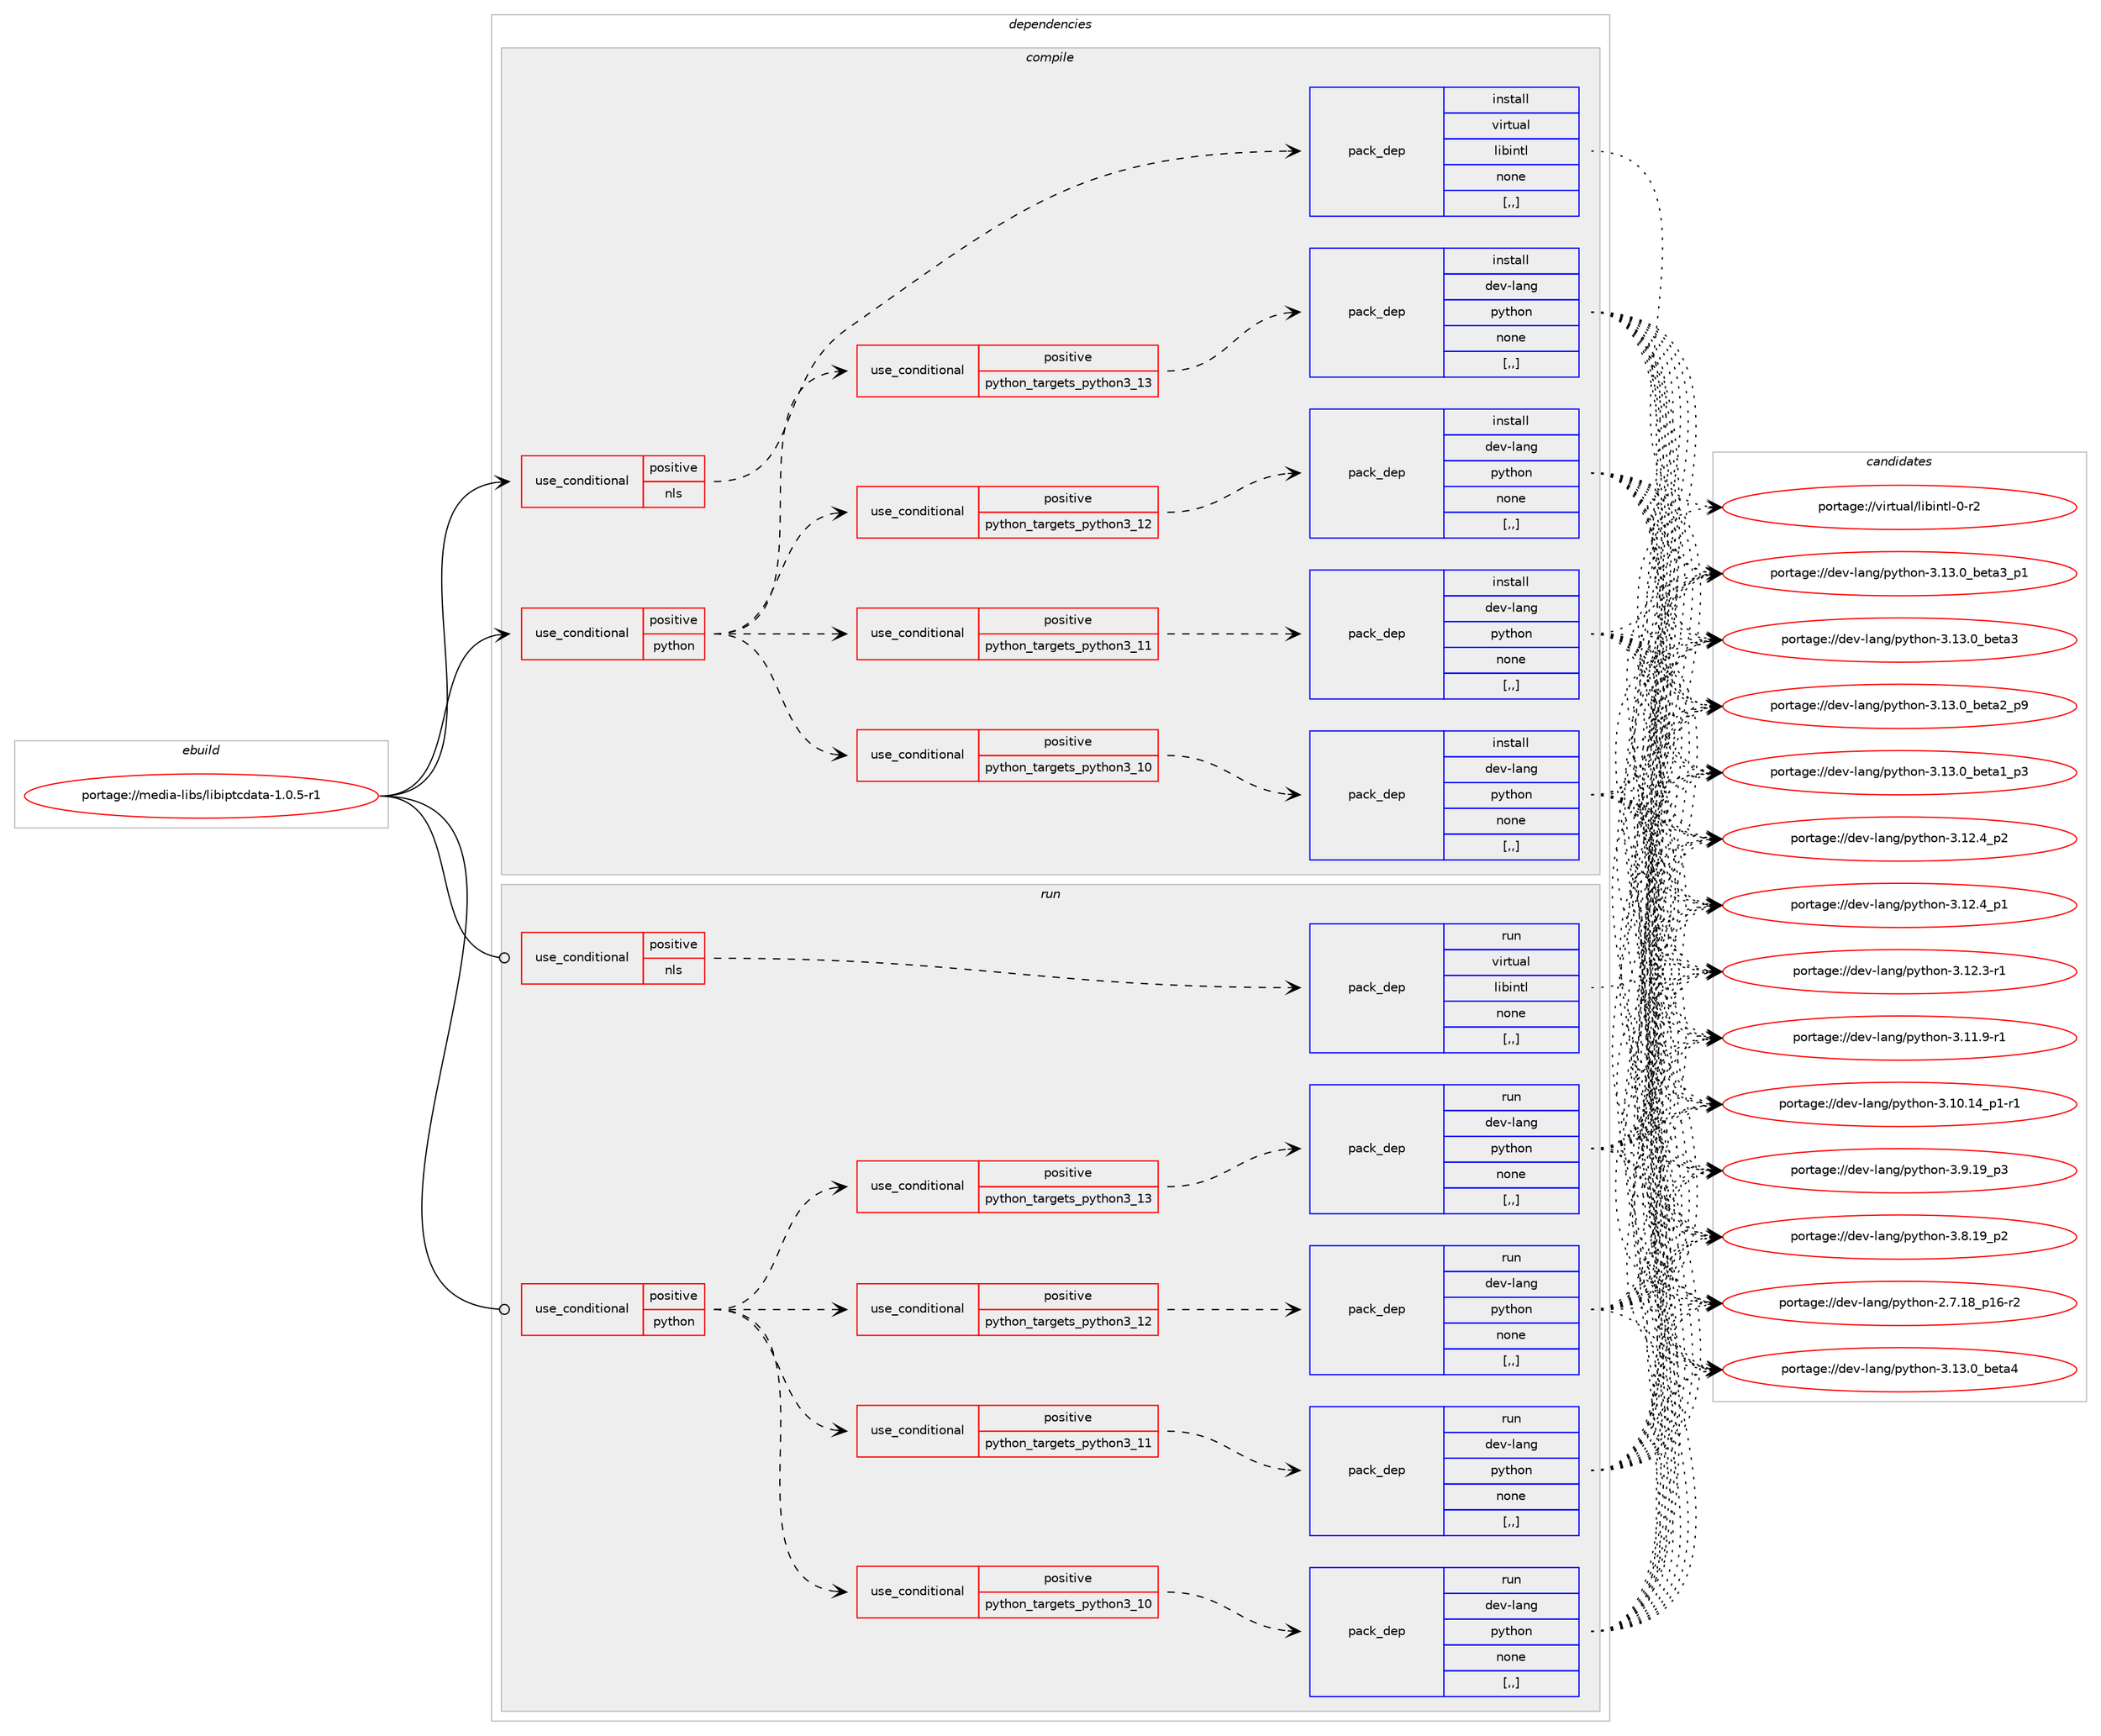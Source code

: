 digraph prolog {

# *************
# Graph options
# *************

newrank=true;
concentrate=true;
compound=true;
graph [rankdir=LR,fontname=Helvetica,fontsize=10,ranksep=1.5];#, ranksep=2.5, nodesep=0.2];
edge  [arrowhead=vee];
node  [fontname=Helvetica,fontsize=10];

# **********
# The ebuild
# **********

subgraph cluster_leftcol {
color=gray;
label=<<i>ebuild</i>>;
id [label="portage://media-libs/libiptcdata-1.0.5-r1", color=red, width=4, href="../media-libs/libiptcdata-1.0.5-r1.svg"];
}

# ****************
# The dependencies
# ****************

subgraph cluster_midcol {
color=gray;
label=<<i>dependencies</i>>;
subgraph cluster_compile {
fillcolor="#eeeeee";
style=filled;
label=<<i>compile</i>>;
subgraph cond75575 {
dependency299377 [label=<<TABLE BORDER="0" CELLBORDER="1" CELLSPACING="0" CELLPADDING="4"><TR><TD ROWSPAN="3" CELLPADDING="10">use_conditional</TD></TR><TR><TD>positive</TD></TR><TR><TD>nls</TD></TR></TABLE>>, shape=none, color=red];
subgraph pack221440 {
dependency299378 [label=<<TABLE BORDER="0" CELLBORDER="1" CELLSPACING="0" CELLPADDING="4" WIDTH="220"><TR><TD ROWSPAN="6" CELLPADDING="30">pack_dep</TD></TR><TR><TD WIDTH="110">install</TD></TR><TR><TD>virtual</TD></TR><TR><TD>libintl</TD></TR><TR><TD>none</TD></TR><TR><TD>[,,]</TD></TR></TABLE>>, shape=none, color=blue];
}
dependency299377:e -> dependency299378:w [weight=20,style="dashed",arrowhead="vee"];
}
id:e -> dependency299377:w [weight=20,style="solid",arrowhead="vee"];
subgraph cond75576 {
dependency299379 [label=<<TABLE BORDER="0" CELLBORDER="1" CELLSPACING="0" CELLPADDING="4"><TR><TD ROWSPAN="3" CELLPADDING="10">use_conditional</TD></TR><TR><TD>positive</TD></TR><TR><TD>python</TD></TR></TABLE>>, shape=none, color=red];
subgraph cond75577 {
dependency299380 [label=<<TABLE BORDER="0" CELLBORDER="1" CELLSPACING="0" CELLPADDING="4"><TR><TD ROWSPAN="3" CELLPADDING="10">use_conditional</TD></TR><TR><TD>positive</TD></TR><TR><TD>python_targets_python3_10</TD></TR></TABLE>>, shape=none, color=red];
subgraph pack221441 {
dependency299381 [label=<<TABLE BORDER="0" CELLBORDER="1" CELLSPACING="0" CELLPADDING="4" WIDTH="220"><TR><TD ROWSPAN="6" CELLPADDING="30">pack_dep</TD></TR><TR><TD WIDTH="110">install</TD></TR><TR><TD>dev-lang</TD></TR><TR><TD>python</TD></TR><TR><TD>none</TD></TR><TR><TD>[,,]</TD></TR></TABLE>>, shape=none, color=blue];
}
dependency299380:e -> dependency299381:w [weight=20,style="dashed",arrowhead="vee"];
}
dependency299379:e -> dependency299380:w [weight=20,style="dashed",arrowhead="vee"];
subgraph cond75578 {
dependency299382 [label=<<TABLE BORDER="0" CELLBORDER="1" CELLSPACING="0" CELLPADDING="4"><TR><TD ROWSPAN="3" CELLPADDING="10">use_conditional</TD></TR><TR><TD>positive</TD></TR><TR><TD>python_targets_python3_11</TD></TR></TABLE>>, shape=none, color=red];
subgraph pack221442 {
dependency299383 [label=<<TABLE BORDER="0" CELLBORDER="1" CELLSPACING="0" CELLPADDING="4" WIDTH="220"><TR><TD ROWSPAN="6" CELLPADDING="30">pack_dep</TD></TR><TR><TD WIDTH="110">install</TD></TR><TR><TD>dev-lang</TD></TR><TR><TD>python</TD></TR><TR><TD>none</TD></TR><TR><TD>[,,]</TD></TR></TABLE>>, shape=none, color=blue];
}
dependency299382:e -> dependency299383:w [weight=20,style="dashed",arrowhead="vee"];
}
dependency299379:e -> dependency299382:w [weight=20,style="dashed",arrowhead="vee"];
subgraph cond75579 {
dependency299384 [label=<<TABLE BORDER="0" CELLBORDER="1" CELLSPACING="0" CELLPADDING="4"><TR><TD ROWSPAN="3" CELLPADDING="10">use_conditional</TD></TR><TR><TD>positive</TD></TR><TR><TD>python_targets_python3_12</TD></TR></TABLE>>, shape=none, color=red];
subgraph pack221443 {
dependency299385 [label=<<TABLE BORDER="0" CELLBORDER="1" CELLSPACING="0" CELLPADDING="4" WIDTH="220"><TR><TD ROWSPAN="6" CELLPADDING="30">pack_dep</TD></TR><TR><TD WIDTH="110">install</TD></TR><TR><TD>dev-lang</TD></TR><TR><TD>python</TD></TR><TR><TD>none</TD></TR><TR><TD>[,,]</TD></TR></TABLE>>, shape=none, color=blue];
}
dependency299384:e -> dependency299385:w [weight=20,style="dashed",arrowhead="vee"];
}
dependency299379:e -> dependency299384:w [weight=20,style="dashed",arrowhead="vee"];
subgraph cond75580 {
dependency299386 [label=<<TABLE BORDER="0" CELLBORDER="1" CELLSPACING="0" CELLPADDING="4"><TR><TD ROWSPAN="3" CELLPADDING="10">use_conditional</TD></TR><TR><TD>positive</TD></TR><TR><TD>python_targets_python3_13</TD></TR></TABLE>>, shape=none, color=red];
subgraph pack221444 {
dependency299387 [label=<<TABLE BORDER="0" CELLBORDER="1" CELLSPACING="0" CELLPADDING="4" WIDTH="220"><TR><TD ROWSPAN="6" CELLPADDING="30">pack_dep</TD></TR><TR><TD WIDTH="110">install</TD></TR><TR><TD>dev-lang</TD></TR><TR><TD>python</TD></TR><TR><TD>none</TD></TR><TR><TD>[,,]</TD></TR></TABLE>>, shape=none, color=blue];
}
dependency299386:e -> dependency299387:w [weight=20,style="dashed",arrowhead="vee"];
}
dependency299379:e -> dependency299386:w [weight=20,style="dashed",arrowhead="vee"];
}
id:e -> dependency299379:w [weight=20,style="solid",arrowhead="vee"];
}
subgraph cluster_compileandrun {
fillcolor="#eeeeee";
style=filled;
label=<<i>compile and run</i>>;
}
subgraph cluster_run {
fillcolor="#eeeeee";
style=filled;
label=<<i>run</i>>;
subgraph cond75581 {
dependency299388 [label=<<TABLE BORDER="0" CELLBORDER="1" CELLSPACING="0" CELLPADDING="4"><TR><TD ROWSPAN="3" CELLPADDING="10">use_conditional</TD></TR><TR><TD>positive</TD></TR><TR><TD>nls</TD></TR></TABLE>>, shape=none, color=red];
subgraph pack221445 {
dependency299389 [label=<<TABLE BORDER="0" CELLBORDER="1" CELLSPACING="0" CELLPADDING="4" WIDTH="220"><TR><TD ROWSPAN="6" CELLPADDING="30">pack_dep</TD></TR><TR><TD WIDTH="110">run</TD></TR><TR><TD>virtual</TD></TR><TR><TD>libintl</TD></TR><TR><TD>none</TD></TR><TR><TD>[,,]</TD></TR></TABLE>>, shape=none, color=blue];
}
dependency299388:e -> dependency299389:w [weight=20,style="dashed",arrowhead="vee"];
}
id:e -> dependency299388:w [weight=20,style="solid",arrowhead="odot"];
subgraph cond75582 {
dependency299390 [label=<<TABLE BORDER="0" CELLBORDER="1" CELLSPACING="0" CELLPADDING="4"><TR><TD ROWSPAN="3" CELLPADDING="10">use_conditional</TD></TR><TR><TD>positive</TD></TR><TR><TD>python</TD></TR></TABLE>>, shape=none, color=red];
subgraph cond75583 {
dependency299391 [label=<<TABLE BORDER="0" CELLBORDER="1" CELLSPACING="0" CELLPADDING="4"><TR><TD ROWSPAN="3" CELLPADDING="10">use_conditional</TD></TR><TR><TD>positive</TD></TR><TR><TD>python_targets_python3_10</TD></TR></TABLE>>, shape=none, color=red];
subgraph pack221446 {
dependency299392 [label=<<TABLE BORDER="0" CELLBORDER="1" CELLSPACING="0" CELLPADDING="4" WIDTH="220"><TR><TD ROWSPAN="6" CELLPADDING="30">pack_dep</TD></TR><TR><TD WIDTH="110">run</TD></TR><TR><TD>dev-lang</TD></TR><TR><TD>python</TD></TR><TR><TD>none</TD></TR><TR><TD>[,,]</TD></TR></TABLE>>, shape=none, color=blue];
}
dependency299391:e -> dependency299392:w [weight=20,style="dashed",arrowhead="vee"];
}
dependency299390:e -> dependency299391:w [weight=20,style="dashed",arrowhead="vee"];
subgraph cond75584 {
dependency299393 [label=<<TABLE BORDER="0" CELLBORDER="1" CELLSPACING="0" CELLPADDING="4"><TR><TD ROWSPAN="3" CELLPADDING="10">use_conditional</TD></TR><TR><TD>positive</TD></TR><TR><TD>python_targets_python3_11</TD></TR></TABLE>>, shape=none, color=red];
subgraph pack221447 {
dependency299394 [label=<<TABLE BORDER="0" CELLBORDER="1" CELLSPACING="0" CELLPADDING="4" WIDTH="220"><TR><TD ROWSPAN="6" CELLPADDING="30">pack_dep</TD></TR><TR><TD WIDTH="110">run</TD></TR><TR><TD>dev-lang</TD></TR><TR><TD>python</TD></TR><TR><TD>none</TD></TR><TR><TD>[,,]</TD></TR></TABLE>>, shape=none, color=blue];
}
dependency299393:e -> dependency299394:w [weight=20,style="dashed",arrowhead="vee"];
}
dependency299390:e -> dependency299393:w [weight=20,style="dashed",arrowhead="vee"];
subgraph cond75585 {
dependency299395 [label=<<TABLE BORDER="0" CELLBORDER="1" CELLSPACING="0" CELLPADDING="4"><TR><TD ROWSPAN="3" CELLPADDING="10">use_conditional</TD></TR><TR><TD>positive</TD></TR><TR><TD>python_targets_python3_12</TD></TR></TABLE>>, shape=none, color=red];
subgraph pack221448 {
dependency299396 [label=<<TABLE BORDER="0" CELLBORDER="1" CELLSPACING="0" CELLPADDING="4" WIDTH="220"><TR><TD ROWSPAN="6" CELLPADDING="30">pack_dep</TD></TR><TR><TD WIDTH="110">run</TD></TR><TR><TD>dev-lang</TD></TR><TR><TD>python</TD></TR><TR><TD>none</TD></TR><TR><TD>[,,]</TD></TR></TABLE>>, shape=none, color=blue];
}
dependency299395:e -> dependency299396:w [weight=20,style="dashed",arrowhead="vee"];
}
dependency299390:e -> dependency299395:w [weight=20,style="dashed",arrowhead="vee"];
subgraph cond75586 {
dependency299397 [label=<<TABLE BORDER="0" CELLBORDER="1" CELLSPACING="0" CELLPADDING="4"><TR><TD ROWSPAN="3" CELLPADDING="10">use_conditional</TD></TR><TR><TD>positive</TD></TR><TR><TD>python_targets_python3_13</TD></TR></TABLE>>, shape=none, color=red];
subgraph pack221449 {
dependency299398 [label=<<TABLE BORDER="0" CELLBORDER="1" CELLSPACING="0" CELLPADDING="4" WIDTH="220"><TR><TD ROWSPAN="6" CELLPADDING="30">pack_dep</TD></TR><TR><TD WIDTH="110">run</TD></TR><TR><TD>dev-lang</TD></TR><TR><TD>python</TD></TR><TR><TD>none</TD></TR><TR><TD>[,,]</TD></TR></TABLE>>, shape=none, color=blue];
}
dependency299397:e -> dependency299398:w [weight=20,style="dashed",arrowhead="vee"];
}
dependency299390:e -> dependency299397:w [weight=20,style="dashed",arrowhead="vee"];
}
id:e -> dependency299390:w [weight=20,style="solid",arrowhead="odot"];
}
}

# **************
# The candidates
# **************

subgraph cluster_choices {
rank=same;
color=gray;
label=<<i>candidates</i>>;

subgraph choice221440 {
color=black;
nodesep=1;
choice11810511411611797108471081059810511011610845484511450 [label="portage://virtual/libintl-0-r2", color=red, width=4,href="../virtual/libintl-0-r2.svg"];
dependency299378:e -> choice11810511411611797108471081059810511011610845484511450:w [style=dotted,weight="100"];
}
subgraph choice221441 {
color=black;
nodesep=1;
choice1001011184510897110103471121211161041111104551464951464895981011169752 [label="portage://dev-lang/python-3.13.0_beta4", color=red, width=4,href="../dev-lang/python-3.13.0_beta4.svg"];
choice10010111845108971101034711212111610411111045514649514648959810111697519511249 [label="portage://dev-lang/python-3.13.0_beta3_p1", color=red, width=4,href="../dev-lang/python-3.13.0_beta3_p1.svg"];
choice1001011184510897110103471121211161041111104551464951464895981011169751 [label="portage://dev-lang/python-3.13.0_beta3", color=red, width=4,href="../dev-lang/python-3.13.0_beta3.svg"];
choice10010111845108971101034711212111610411111045514649514648959810111697509511257 [label="portage://dev-lang/python-3.13.0_beta2_p9", color=red, width=4,href="../dev-lang/python-3.13.0_beta2_p9.svg"];
choice10010111845108971101034711212111610411111045514649514648959810111697499511251 [label="portage://dev-lang/python-3.13.0_beta1_p3", color=red, width=4,href="../dev-lang/python-3.13.0_beta1_p3.svg"];
choice100101118451089711010347112121116104111110455146495046529511250 [label="portage://dev-lang/python-3.12.4_p2", color=red, width=4,href="../dev-lang/python-3.12.4_p2.svg"];
choice100101118451089711010347112121116104111110455146495046529511249 [label="portage://dev-lang/python-3.12.4_p1", color=red, width=4,href="../dev-lang/python-3.12.4_p1.svg"];
choice100101118451089711010347112121116104111110455146495046514511449 [label="portage://dev-lang/python-3.12.3-r1", color=red, width=4,href="../dev-lang/python-3.12.3-r1.svg"];
choice100101118451089711010347112121116104111110455146494946574511449 [label="portage://dev-lang/python-3.11.9-r1", color=red, width=4,href="../dev-lang/python-3.11.9-r1.svg"];
choice100101118451089711010347112121116104111110455146494846495295112494511449 [label="portage://dev-lang/python-3.10.14_p1-r1", color=red, width=4,href="../dev-lang/python-3.10.14_p1-r1.svg"];
choice100101118451089711010347112121116104111110455146574649579511251 [label="portage://dev-lang/python-3.9.19_p3", color=red, width=4,href="../dev-lang/python-3.9.19_p3.svg"];
choice100101118451089711010347112121116104111110455146564649579511250 [label="portage://dev-lang/python-3.8.19_p2", color=red, width=4,href="../dev-lang/python-3.8.19_p2.svg"];
choice100101118451089711010347112121116104111110455046554649569511249544511450 [label="portage://dev-lang/python-2.7.18_p16-r2", color=red, width=4,href="../dev-lang/python-2.7.18_p16-r2.svg"];
dependency299381:e -> choice1001011184510897110103471121211161041111104551464951464895981011169752:w [style=dotted,weight="100"];
dependency299381:e -> choice10010111845108971101034711212111610411111045514649514648959810111697519511249:w [style=dotted,weight="100"];
dependency299381:e -> choice1001011184510897110103471121211161041111104551464951464895981011169751:w [style=dotted,weight="100"];
dependency299381:e -> choice10010111845108971101034711212111610411111045514649514648959810111697509511257:w [style=dotted,weight="100"];
dependency299381:e -> choice10010111845108971101034711212111610411111045514649514648959810111697499511251:w [style=dotted,weight="100"];
dependency299381:e -> choice100101118451089711010347112121116104111110455146495046529511250:w [style=dotted,weight="100"];
dependency299381:e -> choice100101118451089711010347112121116104111110455146495046529511249:w [style=dotted,weight="100"];
dependency299381:e -> choice100101118451089711010347112121116104111110455146495046514511449:w [style=dotted,weight="100"];
dependency299381:e -> choice100101118451089711010347112121116104111110455146494946574511449:w [style=dotted,weight="100"];
dependency299381:e -> choice100101118451089711010347112121116104111110455146494846495295112494511449:w [style=dotted,weight="100"];
dependency299381:e -> choice100101118451089711010347112121116104111110455146574649579511251:w [style=dotted,weight="100"];
dependency299381:e -> choice100101118451089711010347112121116104111110455146564649579511250:w [style=dotted,weight="100"];
dependency299381:e -> choice100101118451089711010347112121116104111110455046554649569511249544511450:w [style=dotted,weight="100"];
}
subgraph choice221442 {
color=black;
nodesep=1;
choice1001011184510897110103471121211161041111104551464951464895981011169752 [label="portage://dev-lang/python-3.13.0_beta4", color=red, width=4,href="../dev-lang/python-3.13.0_beta4.svg"];
choice10010111845108971101034711212111610411111045514649514648959810111697519511249 [label="portage://dev-lang/python-3.13.0_beta3_p1", color=red, width=4,href="../dev-lang/python-3.13.0_beta3_p1.svg"];
choice1001011184510897110103471121211161041111104551464951464895981011169751 [label="portage://dev-lang/python-3.13.0_beta3", color=red, width=4,href="../dev-lang/python-3.13.0_beta3.svg"];
choice10010111845108971101034711212111610411111045514649514648959810111697509511257 [label="portage://dev-lang/python-3.13.0_beta2_p9", color=red, width=4,href="../dev-lang/python-3.13.0_beta2_p9.svg"];
choice10010111845108971101034711212111610411111045514649514648959810111697499511251 [label="portage://dev-lang/python-3.13.0_beta1_p3", color=red, width=4,href="../dev-lang/python-3.13.0_beta1_p3.svg"];
choice100101118451089711010347112121116104111110455146495046529511250 [label="portage://dev-lang/python-3.12.4_p2", color=red, width=4,href="../dev-lang/python-3.12.4_p2.svg"];
choice100101118451089711010347112121116104111110455146495046529511249 [label="portage://dev-lang/python-3.12.4_p1", color=red, width=4,href="../dev-lang/python-3.12.4_p1.svg"];
choice100101118451089711010347112121116104111110455146495046514511449 [label="portage://dev-lang/python-3.12.3-r1", color=red, width=4,href="../dev-lang/python-3.12.3-r1.svg"];
choice100101118451089711010347112121116104111110455146494946574511449 [label="portage://dev-lang/python-3.11.9-r1", color=red, width=4,href="../dev-lang/python-3.11.9-r1.svg"];
choice100101118451089711010347112121116104111110455146494846495295112494511449 [label="portage://dev-lang/python-3.10.14_p1-r1", color=red, width=4,href="../dev-lang/python-3.10.14_p1-r1.svg"];
choice100101118451089711010347112121116104111110455146574649579511251 [label="portage://dev-lang/python-3.9.19_p3", color=red, width=4,href="../dev-lang/python-3.9.19_p3.svg"];
choice100101118451089711010347112121116104111110455146564649579511250 [label="portage://dev-lang/python-3.8.19_p2", color=red, width=4,href="../dev-lang/python-3.8.19_p2.svg"];
choice100101118451089711010347112121116104111110455046554649569511249544511450 [label="portage://dev-lang/python-2.7.18_p16-r2", color=red, width=4,href="../dev-lang/python-2.7.18_p16-r2.svg"];
dependency299383:e -> choice1001011184510897110103471121211161041111104551464951464895981011169752:w [style=dotted,weight="100"];
dependency299383:e -> choice10010111845108971101034711212111610411111045514649514648959810111697519511249:w [style=dotted,weight="100"];
dependency299383:e -> choice1001011184510897110103471121211161041111104551464951464895981011169751:w [style=dotted,weight="100"];
dependency299383:e -> choice10010111845108971101034711212111610411111045514649514648959810111697509511257:w [style=dotted,weight="100"];
dependency299383:e -> choice10010111845108971101034711212111610411111045514649514648959810111697499511251:w [style=dotted,weight="100"];
dependency299383:e -> choice100101118451089711010347112121116104111110455146495046529511250:w [style=dotted,weight="100"];
dependency299383:e -> choice100101118451089711010347112121116104111110455146495046529511249:w [style=dotted,weight="100"];
dependency299383:e -> choice100101118451089711010347112121116104111110455146495046514511449:w [style=dotted,weight="100"];
dependency299383:e -> choice100101118451089711010347112121116104111110455146494946574511449:w [style=dotted,weight="100"];
dependency299383:e -> choice100101118451089711010347112121116104111110455146494846495295112494511449:w [style=dotted,weight="100"];
dependency299383:e -> choice100101118451089711010347112121116104111110455146574649579511251:w [style=dotted,weight="100"];
dependency299383:e -> choice100101118451089711010347112121116104111110455146564649579511250:w [style=dotted,weight="100"];
dependency299383:e -> choice100101118451089711010347112121116104111110455046554649569511249544511450:w [style=dotted,weight="100"];
}
subgraph choice221443 {
color=black;
nodesep=1;
choice1001011184510897110103471121211161041111104551464951464895981011169752 [label="portage://dev-lang/python-3.13.0_beta4", color=red, width=4,href="../dev-lang/python-3.13.0_beta4.svg"];
choice10010111845108971101034711212111610411111045514649514648959810111697519511249 [label="portage://dev-lang/python-3.13.0_beta3_p1", color=red, width=4,href="../dev-lang/python-3.13.0_beta3_p1.svg"];
choice1001011184510897110103471121211161041111104551464951464895981011169751 [label="portage://dev-lang/python-3.13.0_beta3", color=red, width=4,href="../dev-lang/python-3.13.0_beta3.svg"];
choice10010111845108971101034711212111610411111045514649514648959810111697509511257 [label="portage://dev-lang/python-3.13.0_beta2_p9", color=red, width=4,href="../dev-lang/python-3.13.0_beta2_p9.svg"];
choice10010111845108971101034711212111610411111045514649514648959810111697499511251 [label="portage://dev-lang/python-3.13.0_beta1_p3", color=red, width=4,href="../dev-lang/python-3.13.0_beta1_p3.svg"];
choice100101118451089711010347112121116104111110455146495046529511250 [label="portage://dev-lang/python-3.12.4_p2", color=red, width=4,href="../dev-lang/python-3.12.4_p2.svg"];
choice100101118451089711010347112121116104111110455146495046529511249 [label="portage://dev-lang/python-3.12.4_p1", color=red, width=4,href="../dev-lang/python-3.12.4_p1.svg"];
choice100101118451089711010347112121116104111110455146495046514511449 [label="portage://dev-lang/python-3.12.3-r1", color=red, width=4,href="../dev-lang/python-3.12.3-r1.svg"];
choice100101118451089711010347112121116104111110455146494946574511449 [label="portage://dev-lang/python-3.11.9-r1", color=red, width=4,href="../dev-lang/python-3.11.9-r1.svg"];
choice100101118451089711010347112121116104111110455146494846495295112494511449 [label="portage://dev-lang/python-3.10.14_p1-r1", color=red, width=4,href="../dev-lang/python-3.10.14_p1-r1.svg"];
choice100101118451089711010347112121116104111110455146574649579511251 [label="portage://dev-lang/python-3.9.19_p3", color=red, width=4,href="../dev-lang/python-3.9.19_p3.svg"];
choice100101118451089711010347112121116104111110455146564649579511250 [label="portage://dev-lang/python-3.8.19_p2", color=red, width=4,href="../dev-lang/python-3.8.19_p2.svg"];
choice100101118451089711010347112121116104111110455046554649569511249544511450 [label="portage://dev-lang/python-2.7.18_p16-r2", color=red, width=4,href="../dev-lang/python-2.7.18_p16-r2.svg"];
dependency299385:e -> choice1001011184510897110103471121211161041111104551464951464895981011169752:w [style=dotted,weight="100"];
dependency299385:e -> choice10010111845108971101034711212111610411111045514649514648959810111697519511249:w [style=dotted,weight="100"];
dependency299385:e -> choice1001011184510897110103471121211161041111104551464951464895981011169751:w [style=dotted,weight="100"];
dependency299385:e -> choice10010111845108971101034711212111610411111045514649514648959810111697509511257:w [style=dotted,weight="100"];
dependency299385:e -> choice10010111845108971101034711212111610411111045514649514648959810111697499511251:w [style=dotted,weight="100"];
dependency299385:e -> choice100101118451089711010347112121116104111110455146495046529511250:w [style=dotted,weight="100"];
dependency299385:e -> choice100101118451089711010347112121116104111110455146495046529511249:w [style=dotted,weight="100"];
dependency299385:e -> choice100101118451089711010347112121116104111110455146495046514511449:w [style=dotted,weight="100"];
dependency299385:e -> choice100101118451089711010347112121116104111110455146494946574511449:w [style=dotted,weight="100"];
dependency299385:e -> choice100101118451089711010347112121116104111110455146494846495295112494511449:w [style=dotted,weight="100"];
dependency299385:e -> choice100101118451089711010347112121116104111110455146574649579511251:w [style=dotted,weight="100"];
dependency299385:e -> choice100101118451089711010347112121116104111110455146564649579511250:w [style=dotted,weight="100"];
dependency299385:e -> choice100101118451089711010347112121116104111110455046554649569511249544511450:w [style=dotted,weight="100"];
}
subgraph choice221444 {
color=black;
nodesep=1;
choice1001011184510897110103471121211161041111104551464951464895981011169752 [label="portage://dev-lang/python-3.13.0_beta4", color=red, width=4,href="../dev-lang/python-3.13.0_beta4.svg"];
choice10010111845108971101034711212111610411111045514649514648959810111697519511249 [label="portage://dev-lang/python-3.13.0_beta3_p1", color=red, width=4,href="../dev-lang/python-3.13.0_beta3_p1.svg"];
choice1001011184510897110103471121211161041111104551464951464895981011169751 [label="portage://dev-lang/python-3.13.0_beta3", color=red, width=4,href="../dev-lang/python-3.13.0_beta3.svg"];
choice10010111845108971101034711212111610411111045514649514648959810111697509511257 [label="portage://dev-lang/python-3.13.0_beta2_p9", color=red, width=4,href="../dev-lang/python-3.13.0_beta2_p9.svg"];
choice10010111845108971101034711212111610411111045514649514648959810111697499511251 [label="portage://dev-lang/python-3.13.0_beta1_p3", color=red, width=4,href="../dev-lang/python-3.13.0_beta1_p3.svg"];
choice100101118451089711010347112121116104111110455146495046529511250 [label="portage://dev-lang/python-3.12.4_p2", color=red, width=4,href="../dev-lang/python-3.12.4_p2.svg"];
choice100101118451089711010347112121116104111110455146495046529511249 [label="portage://dev-lang/python-3.12.4_p1", color=red, width=4,href="../dev-lang/python-3.12.4_p1.svg"];
choice100101118451089711010347112121116104111110455146495046514511449 [label="portage://dev-lang/python-3.12.3-r1", color=red, width=4,href="../dev-lang/python-3.12.3-r1.svg"];
choice100101118451089711010347112121116104111110455146494946574511449 [label="portage://dev-lang/python-3.11.9-r1", color=red, width=4,href="../dev-lang/python-3.11.9-r1.svg"];
choice100101118451089711010347112121116104111110455146494846495295112494511449 [label="portage://dev-lang/python-3.10.14_p1-r1", color=red, width=4,href="../dev-lang/python-3.10.14_p1-r1.svg"];
choice100101118451089711010347112121116104111110455146574649579511251 [label="portage://dev-lang/python-3.9.19_p3", color=red, width=4,href="../dev-lang/python-3.9.19_p3.svg"];
choice100101118451089711010347112121116104111110455146564649579511250 [label="portage://dev-lang/python-3.8.19_p2", color=red, width=4,href="../dev-lang/python-3.8.19_p2.svg"];
choice100101118451089711010347112121116104111110455046554649569511249544511450 [label="portage://dev-lang/python-2.7.18_p16-r2", color=red, width=4,href="../dev-lang/python-2.7.18_p16-r2.svg"];
dependency299387:e -> choice1001011184510897110103471121211161041111104551464951464895981011169752:w [style=dotted,weight="100"];
dependency299387:e -> choice10010111845108971101034711212111610411111045514649514648959810111697519511249:w [style=dotted,weight="100"];
dependency299387:e -> choice1001011184510897110103471121211161041111104551464951464895981011169751:w [style=dotted,weight="100"];
dependency299387:e -> choice10010111845108971101034711212111610411111045514649514648959810111697509511257:w [style=dotted,weight="100"];
dependency299387:e -> choice10010111845108971101034711212111610411111045514649514648959810111697499511251:w [style=dotted,weight="100"];
dependency299387:e -> choice100101118451089711010347112121116104111110455146495046529511250:w [style=dotted,weight="100"];
dependency299387:e -> choice100101118451089711010347112121116104111110455146495046529511249:w [style=dotted,weight="100"];
dependency299387:e -> choice100101118451089711010347112121116104111110455146495046514511449:w [style=dotted,weight="100"];
dependency299387:e -> choice100101118451089711010347112121116104111110455146494946574511449:w [style=dotted,weight="100"];
dependency299387:e -> choice100101118451089711010347112121116104111110455146494846495295112494511449:w [style=dotted,weight="100"];
dependency299387:e -> choice100101118451089711010347112121116104111110455146574649579511251:w [style=dotted,weight="100"];
dependency299387:e -> choice100101118451089711010347112121116104111110455146564649579511250:w [style=dotted,weight="100"];
dependency299387:e -> choice100101118451089711010347112121116104111110455046554649569511249544511450:w [style=dotted,weight="100"];
}
subgraph choice221445 {
color=black;
nodesep=1;
choice11810511411611797108471081059810511011610845484511450 [label="portage://virtual/libintl-0-r2", color=red, width=4,href="../virtual/libintl-0-r2.svg"];
dependency299389:e -> choice11810511411611797108471081059810511011610845484511450:w [style=dotted,weight="100"];
}
subgraph choice221446 {
color=black;
nodesep=1;
choice1001011184510897110103471121211161041111104551464951464895981011169752 [label="portage://dev-lang/python-3.13.0_beta4", color=red, width=4,href="../dev-lang/python-3.13.0_beta4.svg"];
choice10010111845108971101034711212111610411111045514649514648959810111697519511249 [label="portage://dev-lang/python-3.13.0_beta3_p1", color=red, width=4,href="../dev-lang/python-3.13.0_beta3_p1.svg"];
choice1001011184510897110103471121211161041111104551464951464895981011169751 [label="portage://dev-lang/python-3.13.0_beta3", color=red, width=4,href="../dev-lang/python-3.13.0_beta3.svg"];
choice10010111845108971101034711212111610411111045514649514648959810111697509511257 [label="portage://dev-lang/python-3.13.0_beta2_p9", color=red, width=4,href="../dev-lang/python-3.13.0_beta2_p9.svg"];
choice10010111845108971101034711212111610411111045514649514648959810111697499511251 [label="portage://dev-lang/python-3.13.0_beta1_p3", color=red, width=4,href="../dev-lang/python-3.13.0_beta1_p3.svg"];
choice100101118451089711010347112121116104111110455146495046529511250 [label="portage://dev-lang/python-3.12.4_p2", color=red, width=4,href="../dev-lang/python-3.12.4_p2.svg"];
choice100101118451089711010347112121116104111110455146495046529511249 [label="portage://dev-lang/python-3.12.4_p1", color=red, width=4,href="../dev-lang/python-3.12.4_p1.svg"];
choice100101118451089711010347112121116104111110455146495046514511449 [label="portage://dev-lang/python-3.12.3-r1", color=red, width=4,href="../dev-lang/python-3.12.3-r1.svg"];
choice100101118451089711010347112121116104111110455146494946574511449 [label="portage://dev-lang/python-3.11.9-r1", color=red, width=4,href="../dev-lang/python-3.11.9-r1.svg"];
choice100101118451089711010347112121116104111110455146494846495295112494511449 [label="portage://dev-lang/python-3.10.14_p1-r1", color=red, width=4,href="../dev-lang/python-3.10.14_p1-r1.svg"];
choice100101118451089711010347112121116104111110455146574649579511251 [label="portage://dev-lang/python-3.9.19_p3", color=red, width=4,href="../dev-lang/python-3.9.19_p3.svg"];
choice100101118451089711010347112121116104111110455146564649579511250 [label="portage://dev-lang/python-3.8.19_p2", color=red, width=4,href="../dev-lang/python-3.8.19_p2.svg"];
choice100101118451089711010347112121116104111110455046554649569511249544511450 [label="portage://dev-lang/python-2.7.18_p16-r2", color=red, width=4,href="../dev-lang/python-2.7.18_p16-r2.svg"];
dependency299392:e -> choice1001011184510897110103471121211161041111104551464951464895981011169752:w [style=dotted,weight="100"];
dependency299392:e -> choice10010111845108971101034711212111610411111045514649514648959810111697519511249:w [style=dotted,weight="100"];
dependency299392:e -> choice1001011184510897110103471121211161041111104551464951464895981011169751:w [style=dotted,weight="100"];
dependency299392:e -> choice10010111845108971101034711212111610411111045514649514648959810111697509511257:w [style=dotted,weight="100"];
dependency299392:e -> choice10010111845108971101034711212111610411111045514649514648959810111697499511251:w [style=dotted,weight="100"];
dependency299392:e -> choice100101118451089711010347112121116104111110455146495046529511250:w [style=dotted,weight="100"];
dependency299392:e -> choice100101118451089711010347112121116104111110455146495046529511249:w [style=dotted,weight="100"];
dependency299392:e -> choice100101118451089711010347112121116104111110455146495046514511449:w [style=dotted,weight="100"];
dependency299392:e -> choice100101118451089711010347112121116104111110455146494946574511449:w [style=dotted,weight="100"];
dependency299392:e -> choice100101118451089711010347112121116104111110455146494846495295112494511449:w [style=dotted,weight="100"];
dependency299392:e -> choice100101118451089711010347112121116104111110455146574649579511251:w [style=dotted,weight="100"];
dependency299392:e -> choice100101118451089711010347112121116104111110455146564649579511250:w [style=dotted,weight="100"];
dependency299392:e -> choice100101118451089711010347112121116104111110455046554649569511249544511450:w [style=dotted,weight="100"];
}
subgraph choice221447 {
color=black;
nodesep=1;
choice1001011184510897110103471121211161041111104551464951464895981011169752 [label="portage://dev-lang/python-3.13.0_beta4", color=red, width=4,href="../dev-lang/python-3.13.0_beta4.svg"];
choice10010111845108971101034711212111610411111045514649514648959810111697519511249 [label="portage://dev-lang/python-3.13.0_beta3_p1", color=red, width=4,href="../dev-lang/python-3.13.0_beta3_p1.svg"];
choice1001011184510897110103471121211161041111104551464951464895981011169751 [label="portage://dev-lang/python-3.13.0_beta3", color=red, width=4,href="../dev-lang/python-3.13.0_beta3.svg"];
choice10010111845108971101034711212111610411111045514649514648959810111697509511257 [label="portage://dev-lang/python-3.13.0_beta2_p9", color=red, width=4,href="../dev-lang/python-3.13.0_beta2_p9.svg"];
choice10010111845108971101034711212111610411111045514649514648959810111697499511251 [label="portage://dev-lang/python-3.13.0_beta1_p3", color=red, width=4,href="../dev-lang/python-3.13.0_beta1_p3.svg"];
choice100101118451089711010347112121116104111110455146495046529511250 [label="portage://dev-lang/python-3.12.4_p2", color=red, width=4,href="../dev-lang/python-3.12.4_p2.svg"];
choice100101118451089711010347112121116104111110455146495046529511249 [label="portage://dev-lang/python-3.12.4_p1", color=red, width=4,href="../dev-lang/python-3.12.4_p1.svg"];
choice100101118451089711010347112121116104111110455146495046514511449 [label="portage://dev-lang/python-3.12.3-r1", color=red, width=4,href="../dev-lang/python-3.12.3-r1.svg"];
choice100101118451089711010347112121116104111110455146494946574511449 [label="portage://dev-lang/python-3.11.9-r1", color=red, width=4,href="../dev-lang/python-3.11.9-r1.svg"];
choice100101118451089711010347112121116104111110455146494846495295112494511449 [label="portage://dev-lang/python-3.10.14_p1-r1", color=red, width=4,href="../dev-lang/python-3.10.14_p1-r1.svg"];
choice100101118451089711010347112121116104111110455146574649579511251 [label="portage://dev-lang/python-3.9.19_p3", color=red, width=4,href="../dev-lang/python-3.9.19_p3.svg"];
choice100101118451089711010347112121116104111110455146564649579511250 [label="portage://dev-lang/python-3.8.19_p2", color=red, width=4,href="../dev-lang/python-3.8.19_p2.svg"];
choice100101118451089711010347112121116104111110455046554649569511249544511450 [label="portage://dev-lang/python-2.7.18_p16-r2", color=red, width=4,href="../dev-lang/python-2.7.18_p16-r2.svg"];
dependency299394:e -> choice1001011184510897110103471121211161041111104551464951464895981011169752:w [style=dotted,weight="100"];
dependency299394:e -> choice10010111845108971101034711212111610411111045514649514648959810111697519511249:w [style=dotted,weight="100"];
dependency299394:e -> choice1001011184510897110103471121211161041111104551464951464895981011169751:w [style=dotted,weight="100"];
dependency299394:e -> choice10010111845108971101034711212111610411111045514649514648959810111697509511257:w [style=dotted,weight="100"];
dependency299394:e -> choice10010111845108971101034711212111610411111045514649514648959810111697499511251:w [style=dotted,weight="100"];
dependency299394:e -> choice100101118451089711010347112121116104111110455146495046529511250:w [style=dotted,weight="100"];
dependency299394:e -> choice100101118451089711010347112121116104111110455146495046529511249:w [style=dotted,weight="100"];
dependency299394:e -> choice100101118451089711010347112121116104111110455146495046514511449:w [style=dotted,weight="100"];
dependency299394:e -> choice100101118451089711010347112121116104111110455146494946574511449:w [style=dotted,weight="100"];
dependency299394:e -> choice100101118451089711010347112121116104111110455146494846495295112494511449:w [style=dotted,weight="100"];
dependency299394:e -> choice100101118451089711010347112121116104111110455146574649579511251:w [style=dotted,weight="100"];
dependency299394:e -> choice100101118451089711010347112121116104111110455146564649579511250:w [style=dotted,weight="100"];
dependency299394:e -> choice100101118451089711010347112121116104111110455046554649569511249544511450:w [style=dotted,weight="100"];
}
subgraph choice221448 {
color=black;
nodesep=1;
choice1001011184510897110103471121211161041111104551464951464895981011169752 [label="portage://dev-lang/python-3.13.0_beta4", color=red, width=4,href="../dev-lang/python-3.13.0_beta4.svg"];
choice10010111845108971101034711212111610411111045514649514648959810111697519511249 [label="portage://dev-lang/python-3.13.0_beta3_p1", color=red, width=4,href="../dev-lang/python-3.13.0_beta3_p1.svg"];
choice1001011184510897110103471121211161041111104551464951464895981011169751 [label="portage://dev-lang/python-3.13.0_beta3", color=red, width=4,href="../dev-lang/python-3.13.0_beta3.svg"];
choice10010111845108971101034711212111610411111045514649514648959810111697509511257 [label="portage://dev-lang/python-3.13.0_beta2_p9", color=red, width=4,href="../dev-lang/python-3.13.0_beta2_p9.svg"];
choice10010111845108971101034711212111610411111045514649514648959810111697499511251 [label="portage://dev-lang/python-3.13.0_beta1_p3", color=red, width=4,href="../dev-lang/python-3.13.0_beta1_p3.svg"];
choice100101118451089711010347112121116104111110455146495046529511250 [label="portage://dev-lang/python-3.12.4_p2", color=red, width=4,href="../dev-lang/python-3.12.4_p2.svg"];
choice100101118451089711010347112121116104111110455146495046529511249 [label="portage://dev-lang/python-3.12.4_p1", color=red, width=4,href="../dev-lang/python-3.12.4_p1.svg"];
choice100101118451089711010347112121116104111110455146495046514511449 [label="portage://dev-lang/python-3.12.3-r1", color=red, width=4,href="../dev-lang/python-3.12.3-r1.svg"];
choice100101118451089711010347112121116104111110455146494946574511449 [label="portage://dev-lang/python-3.11.9-r1", color=red, width=4,href="../dev-lang/python-3.11.9-r1.svg"];
choice100101118451089711010347112121116104111110455146494846495295112494511449 [label="portage://dev-lang/python-3.10.14_p1-r1", color=red, width=4,href="../dev-lang/python-3.10.14_p1-r1.svg"];
choice100101118451089711010347112121116104111110455146574649579511251 [label="portage://dev-lang/python-3.9.19_p3", color=red, width=4,href="../dev-lang/python-3.9.19_p3.svg"];
choice100101118451089711010347112121116104111110455146564649579511250 [label="portage://dev-lang/python-3.8.19_p2", color=red, width=4,href="../dev-lang/python-3.8.19_p2.svg"];
choice100101118451089711010347112121116104111110455046554649569511249544511450 [label="portage://dev-lang/python-2.7.18_p16-r2", color=red, width=4,href="../dev-lang/python-2.7.18_p16-r2.svg"];
dependency299396:e -> choice1001011184510897110103471121211161041111104551464951464895981011169752:w [style=dotted,weight="100"];
dependency299396:e -> choice10010111845108971101034711212111610411111045514649514648959810111697519511249:w [style=dotted,weight="100"];
dependency299396:e -> choice1001011184510897110103471121211161041111104551464951464895981011169751:w [style=dotted,weight="100"];
dependency299396:e -> choice10010111845108971101034711212111610411111045514649514648959810111697509511257:w [style=dotted,weight="100"];
dependency299396:e -> choice10010111845108971101034711212111610411111045514649514648959810111697499511251:w [style=dotted,weight="100"];
dependency299396:e -> choice100101118451089711010347112121116104111110455146495046529511250:w [style=dotted,weight="100"];
dependency299396:e -> choice100101118451089711010347112121116104111110455146495046529511249:w [style=dotted,weight="100"];
dependency299396:e -> choice100101118451089711010347112121116104111110455146495046514511449:w [style=dotted,weight="100"];
dependency299396:e -> choice100101118451089711010347112121116104111110455146494946574511449:w [style=dotted,weight="100"];
dependency299396:e -> choice100101118451089711010347112121116104111110455146494846495295112494511449:w [style=dotted,weight="100"];
dependency299396:e -> choice100101118451089711010347112121116104111110455146574649579511251:w [style=dotted,weight="100"];
dependency299396:e -> choice100101118451089711010347112121116104111110455146564649579511250:w [style=dotted,weight="100"];
dependency299396:e -> choice100101118451089711010347112121116104111110455046554649569511249544511450:w [style=dotted,weight="100"];
}
subgraph choice221449 {
color=black;
nodesep=1;
choice1001011184510897110103471121211161041111104551464951464895981011169752 [label="portage://dev-lang/python-3.13.0_beta4", color=red, width=4,href="../dev-lang/python-3.13.0_beta4.svg"];
choice10010111845108971101034711212111610411111045514649514648959810111697519511249 [label="portage://dev-lang/python-3.13.0_beta3_p1", color=red, width=4,href="../dev-lang/python-3.13.0_beta3_p1.svg"];
choice1001011184510897110103471121211161041111104551464951464895981011169751 [label="portage://dev-lang/python-3.13.0_beta3", color=red, width=4,href="../dev-lang/python-3.13.0_beta3.svg"];
choice10010111845108971101034711212111610411111045514649514648959810111697509511257 [label="portage://dev-lang/python-3.13.0_beta2_p9", color=red, width=4,href="../dev-lang/python-3.13.0_beta2_p9.svg"];
choice10010111845108971101034711212111610411111045514649514648959810111697499511251 [label="portage://dev-lang/python-3.13.0_beta1_p3", color=red, width=4,href="../dev-lang/python-3.13.0_beta1_p3.svg"];
choice100101118451089711010347112121116104111110455146495046529511250 [label="portage://dev-lang/python-3.12.4_p2", color=red, width=4,href="../dev-lang/python-3.12.4_p2.svg"];
choice100101118451089711010347112121116104111110455146495046529511249 [label="portage://dev-lang/python-3.12.4_p1", color=red, width=4,href="../dev-lang/python-3.12.4_p1.svg"];
choice100101118451089711010347112121116104111110455146495046514511449 [label="portage://dev-lang/python-3.12.3-r1", color=red, width=4,href="../dev-lang/python-3.12.3-r1.svg"];
choice100101118451089711010347112121116104111110455146494946574511449 [label="portage://dev-lang/python-3.11.9-r1", color=red, width=4,href="../dev-lang/python-3.11.9-r1.svg"];
choice100101118451089711010347112121116104111110455146494846495295112494511449 [label="portage://dev-lang/python-3.10.14_p1-r1", color=red, width=4,href="../dev-lang/python-3.10.14_p1-r1.svg"];
choice100101118451089711010347112121116104111110455146574649579511251 [label="portage://dev-lang/python-3.9.19_p3", color=red, width=4,href="../dev-lang/python-3.9.19_p3.svg"];
choice100101118451089711010347112121116104111110455146564649579511250 [label="portage://dev-lang/python-3.8.19_p2", color=red, width=4,href="../dev-lang/python-3.8.19_p2.svg"];
choice100101118451089711010347112121116104111110455046554649569511249544511450 [label="portage://dev-lang/python-2.7.18_p16-r2", color=red, width=4,href="../dev-lang/python-2.7.18_p16-r2.svg"];
dependency299398:e -> choice1001011184510897110103471121211161041111104551464951464895981011169752:w [style=dotted,weight="100"];
dependency299398:e -> choice10010111845108971101034711212111610411111045514649514648959810111697519511249:w [style=dotted,weight="100"];
dependency299398:e -> choice1001011184510897110103471121211161041111104551464951464895981011169751:w [style=dotted,weight="100"];
dependency299398:e -> choice10010111845108971101034711212111610411111045514649514648959810111697509511257:w [style=dotted,weight="100"];
dependency299398:e -> choice10010111845108971101034711212111610411111045514649514648959810111697499511251:w [style=dotted,weight="100"];
dependency299398:e -> choice100101118451089711010347112121116104111110455146495046529511250:w [style=dotted,weight="100"];
dependency299398:e -> choice100101118451089711010347112121116104111110455146495046529511249:w [style=dotted,weight="100"];
dependency299398:e -> choice100101118451089711010347112121116104111110455146495046514511449:w [style=dotted,weight="100"];
dependency299398:e -> choice100101118451089711010347112121116104111110455146494946574511449:w [style=dotted,weight="100"];
dependency299398:e -> choice100101118451089711010347112121116104111110455146494846495295112494511449:w [style=dotted,weight="100"];
dependency299398:e -> choice100101118451089711010347112121116104111110455146574649579511251:w [style=dotted,weight="100"];
dependency299398:e -> choice100101118451089711010347112121116104111110455146564649579511250:w [style=dotted,weight="100"];
dependency299398:e -> choice100101118451089711010347112121116104111110455046554649569511249544511450:w [style=dotted,weight="100"];
}
}

}

